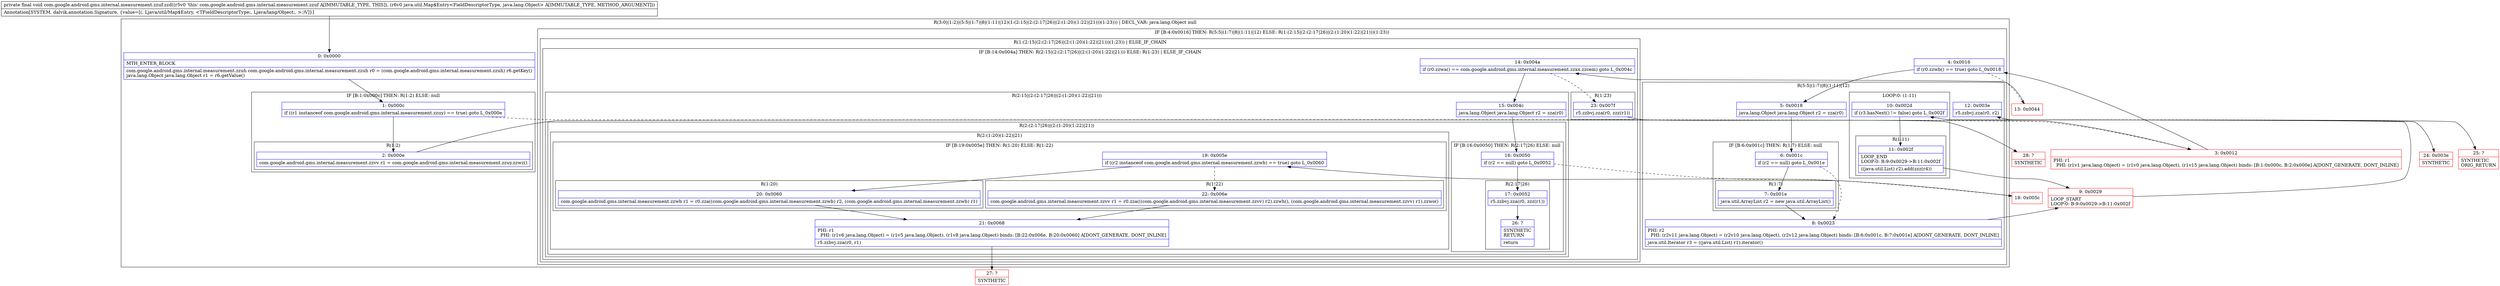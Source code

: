 digraph "CFG forcom.google.android.gms.internal.measurement.zzuf.zzd(Ljava\/util\/Map$Entry;)V" {
subgraph cluster_Region_1040879534 {
label = "R(3:0|(1:2)|(5:5|(1:7)|8|(1:11)|12)(1:(2:15|(2:(2:17|26)|(2:(1:20)(1:22)|21)))(1:23))) | DECL_VAR: java.lang.Object null\l";
node [shape=record,color=blue];
Node_0 [shape=record,label="{0\:\ 0x0000|MTH_ENTER_BLOCK\l|com.google.android.gms.internal.measurement.zzuh com.google.android.gms.internal.measurement.zzuh r0 = (com.google.android.gms.internal.measurement.zzuh) r6.getKey()\ljava.lang.Object java.lang.Object r1 = r6.getValue()\l}"];
subgraph cluster_IfRegion_46119538 {
label = "IF [B:1:0x000c] THEN: R(1:2) ELSE: null";
node [shape=record,color=blue];
Node_1 [shape=record,label="{1\:\ 0x000c|if ((r1 instanceof com.google.android.gms.internal.measurement.zzuy) == true) goto L_0x000e\l}"];
subgraph cluster_Region_724562998 {
label = "R(1:2)";
node [shape=record,color=blue];
Node_2 [shape=record,label="{2\:\ 0x000e|com.google.android.gms.internal.measurement.zzvv r1 = com.google.android.gms.internal.measurement.zzuy.zzwz()\l}"];
}
}
subgraph cluster_IfRegion_572862968 {
label = "IF [B:4:0x0016] THEN: R(5:5|(1:7)|8|(1:11)|12) ELSE: R(1:(2:15|(2:(2:17|26)|(2:(1:20)(1:22)|21)))(1:23))";
node [shape=record,color=blue];
Node_4 [shape=record,label="{4\:\ 0x0016|if (r0.zzwb() == true) goto L_0x0018\l}"];
subgraph cluster_Region_1287679579 {
label = "R(5:5|(1:7)|8|(1:11)|12)";
node [shape=record,color=blue];
Node_5 [shape=record,label="{5\:\ 0x0018|java.lang.Object java.lang.Object r2 = zza(r0)\l}"];
subgraph cluster_IfRegion_30679242 {
label = "IF [B:6:0x001c] THEN: R(1:7) ELSE: null";
node [shape=record,color=blue];
Node_6 [shape=record,label="{6\:\ 0x001c|if (r2 == null) goto L_0x001e\l}"];
subgraph cluster_Region_2118609242 {
label = "R(1:7)";
node [shape=record,color=blue];
Node_7 [shape=record,label="{7\:\ 0x001e|java.util.ArrayList r2 = new java.util.ArrayList()\l}"];
}
}
Node_8 [shape=record,label="{8\:\ 0x0023|PHI: r2 \l  PHI: (r2v11 java.lang.Object) = (r2v10 java.lang.Object), (r2v12 java.lang.Object) binds: [B:6:0x001c, B:7:0x001e] A[DONT_GENERATE, DONT_INLINE]\l|java.util.Iterator r3 = ((java.util.List) r1).iterator()\l}"];
subgraph cluster_LoopRegion_183902594 {
label = "LOOP:0: (1:11)";
node [shape=record,color=blue];
Node_10 [shape=record,label="{10\:\ 0x002d|if (r3.hasNext() != false) goto L_0x002f\l}"];
subgraph cluster_Region_1808947735 {
label = "R(1:11)";
node [shape=record,color=blue];
Node_11 [shape=record,label="{11\:\ 0x002f|LOOP_END\lLOOP:0: B:9:0x0029\-\>B:11:0x002f\l|((java.util.List) r2).add(zzz(r4))\l}"];
}
}
Node_12 [shape=record,label="{12\:\ 0x003e|r5.zzbvj.zza(r0, r2)\l}"];
}
subgraph cluster_Region_1284556557 {
label = "R(1:(2:15|(2:(2:17|26)|(2:(1:20)(1:22)|21)))(1:23)) | ELSE_IF_CHAIN\l";
node [shape=record,color=blue];
subgraph cluster_IfRegion_615225944 {
label = "IF [B:14:0x004a] THEN: R(2:15|(2:(2:17|26)|(2:(1:20)(1:22)|21))) ELSE: R(1:23) | ELSE_IF_CHAIN\l";
node [shape=record,color=blue];
Node_14 [shape=record,label="{14\:\ 0x004a|if (r0.zzwa() == com.google.android.gms.internal.measurement.zzxx.zzcem) goto L_0x004c\l}"];
subgraph cluster_Region_1312163484 {
label = "R(2:15|(2:(2:17|26)|(2:(1:20)(1:22)|21)))";
node [shape=record,color=blue];
Node_15 [shape=record,label="{15\:\ 0x004c|java.lang.Object java.lang.Object r2 = zza(r0)\l}"];
subgraph cluster_Region_14264043 {
label = "R(2:(2:17|26)|(2:(1:20)(1:22)|21))";
node [shape=record,color=blue];
subgraph cluster_IfRegion_840634081 {
label = "IF [B:16:0x0050] THEN: R(2:17|26) ELSE: null";
node [shape=record,color=blue];
Node_16 [shape=record,label="{16\:\ 0x0050|if (r2 == null) goto L_0x0052\l}"];
subgraph cluster_Region_1167545427 {
label = "R(2:17|26)";
node [shape=record,color=blue];
Node_17 [shape=record,label="{17\:\ 0x0052|r5.zzbvj.zza(r0, zzz(r1))\l}"];
Node_26 [shape=record,label="{26\:\ ?|SYNTHETIC\lRETURN\l|return\l}"];
}
}
subgraph cluster_Region_202866788 {
label = "R(2:(1:20)(1:22)|21)";
node [shape=record,color=blue];
subgraph cluster_IfRegion_706590315 {
label = "IF [B:19:0x005e] THEN: R(1:20) ELSE: R(1:22)";
node [shape=record,color=blue];
Node_19 [shape=record,label="{19\:\ 0x005e|if ((r2 instanceof com.google.android.gms.internal.measurement.zzwb) == true) goto L_0x0060\l}"];
subgraph cluster_Region_174741516 {
label = "R(1:20)";
node [shape=record,color=blue];
Node_20 [shape=record,label="{20\:\ 0x0060|com.google.android.gms.internal.measurement.zzwb r1 = r0.zza((com.google.android.gms.internal.measurement.zzwb) r2, (com.google.android.gms.internal.measurement.zzwb) r1)\l}"];
}
subgraph cluster_Region_1928034883 {
label = "R(1:22)";
node [shape=record,color=blue];
Node_22 [shape=record,label="{22\:\ 0x006e|com.google.android.gms.internal.measurement.zzvv r1 = r0.zza(((com.google.android.gms.internal.measurement.zzvv) r2).zzwh(), (com.google.android.gms.internal.measurement.zzvv) r1).zzwo()\l}"];
}
}
Node_21 [shape=record,label="{21\:\ 0x0068|PHI: r1 \l  PHI: (r1v6 java.lang.Object) = (r1v5 java.lang.Object), (r1v8 java.lang.Object) binds: [B:22:0x006e, B:20:0x0060] A[DONT_GENERATE, DONT_INLINE]\l|r5.zzbvj.zza(r0, r1)\l}"];
}
}
}
subgraph cluster_Region_1943894137 {
label = "R(1:23)";
node [shape=record,color=blue];
Node_23 [shape=record,label="{23\:\ 0x007f|r5.zzbvj.zza(r0, zzz(r1))\l}"];
}
}
}
}
}
Node_3 [shape=record,color=red,label="{3\:\ 0x0012|PHI: r1 \l  PHI: (r1v1 java.lang.Object) = (r1v0 java.lang.Object), (r1v15 java.lang.Object) binds: [B:1:0x000c, B:2:0x000e] A[DONT_GENERATE, DONT_INLINE]\l}"];
Node_9 [shape=record,color=red,label="{9\:\ 0x0029|LOOP_START\lLOOP:0: B:9:0x0029\-\>B:11:0x002f\l}"];
Node_13 [shape=record,color=red,label="{13\:\ 0x0044}"];
Node_18 [shape=record,color=red,label="{18\:\ 0x005c}"];
Node_24 [shape=record,color=red,label="{24\:\ 0x003e|SYNTHETIC\l}"];
Node_25 [shape=record,color=red,label="{25\:\ ?|SYNTHETIC\lORIG_RETURN\l}"];
Node_27 [shape=record,color=red,label="{27\:\ ?|SYNTHETIC\l}"];
Node_28 [shape=record,color=red,label="{28\:\ ?|SYNTHETIC\l}"];
MethodNode[shape=record,label="{private final void com.google.android.gms.internal.measurement.zzuf.zzd((r5v0 'this' com.google.android.gms.internal.measurement.zzuf A[IMMUTABLE_TYPE, THIS]), (r6v0 java.util.Map$Entry\<FieldDescriptorType, java.lang.Object\> A[IMMUTABLE_TYPE, METHOD_ARGUMENT]))  | Annotation[SYSTEM, dalvik.annotation.Signature, \{value=[(, Ljava\/util\/Map$Entry, \<TFieldDescriptorType;, Ljava\/lang\/Object;, \>;)V]\}]\l}"];
MethodNode -> Node_0;
Node_0 -> Node_1;
Node_1 -> Node_2;
Node_1 -> Node_3[style=dashed];
Node_2 -> Node_3;
Node_4 -> Node_5;
Node_4 -> Node_13[style=dashed];
Node_5 -> Node_6;
Node_6 -> Node_7;
Node_6 -> Node_8[style=dashed];
Node_7 -> Node_8;
Node_8 -> Node_9;
Node_10 -> Node_11;
Node_10 -> Node_24[style=dashed];
Node_11 -> Node_9;
Node_12 -> Node_25;
Node_14 -> Node_15;
Node_14 -> Node_23[style=dashed];
Node_15 -> Node_16;
Node_16 -> Node_17;
Node_16 -> Node_18[style=dashed];
Node_17 -> Node_26;
Node_19 -> Node_20;
Node_19 -> Node_22[style=dashed];
Node_20 -> Node_21;
Node_22 -> Node_21;
Node_21 -> Node_27;
Node_23 -> Node_28;
Node_3 -> Node_4;
Node_9 -> Node_10;
Node_13 -> Node_14;
Node_18 -> Node_19;
Node_24 -> Node_12;
}

